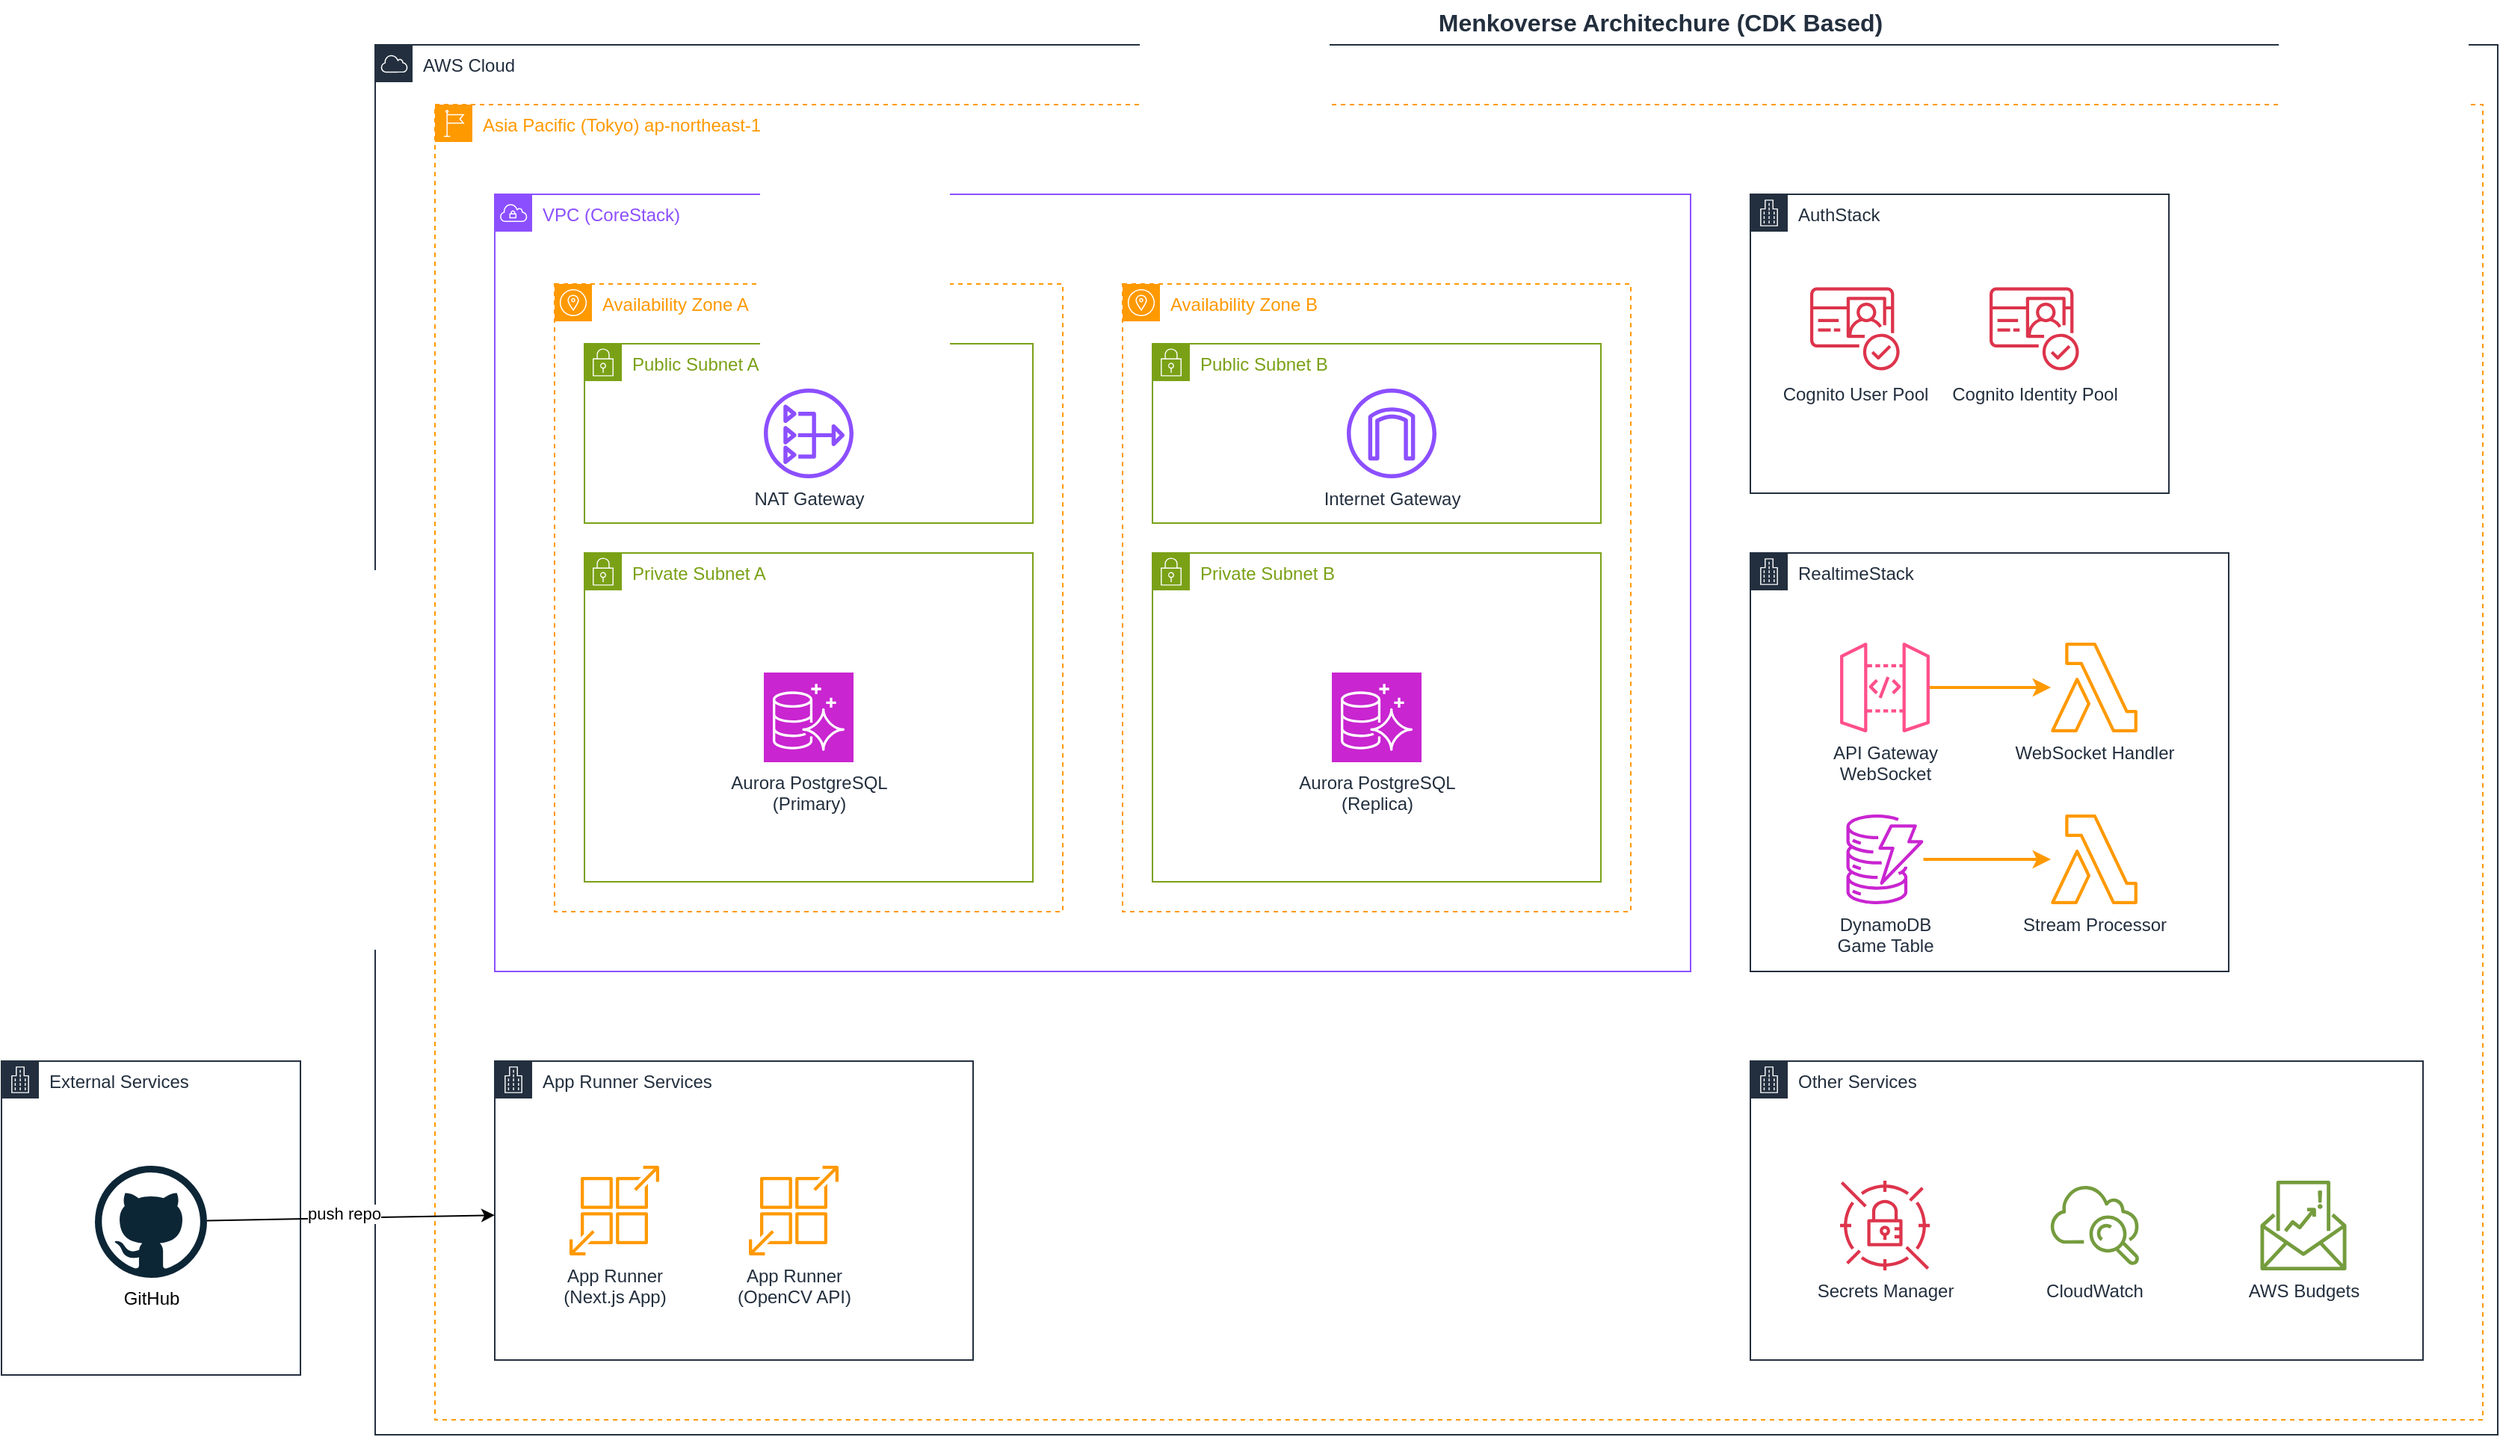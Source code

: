 <mxfile>
    <diagram id="aws-architecture" name="Menkoverse AWS Architecture">
        <mxGraphModel dx="3167" dy="849" grid="1" gridSize="10" guides="1" tooltips="1" connect="1" arrows="1" fold="1" page="1" pageScale="1" pageWidth="1654" pageHeight="1169" math="0" shadow="0">
            <root>
                <mxCell id="0"/>
                <mxCell id="1" parent="0"/>
                <mxCell id="aws-cloud" value="AWS Cloud" style="sketch=0;outlineConnect=0;gradientColor=none;html=1;whiteSpace=wrap;fontSize=12;fontStyle=0;container=1;pointerEvents=0;collapsible=0;recursiveResize=0;shape=mxgraph.aws4.group;grIcon=mxgraph.aws4.group_aws_cloud;strokeColor=#232F3E;fillColor=none;verticalAlign=top;align=left;spacingLeft=30;fontColor=#232F3E;dashed=0;" parent="1" vertex="1">
                    <mxGeometry x="40" y="40" width="1420" height="930" as="geometry"/>
                </mxCell>
                <mxCell id="region-tokyo" value="Asia Pacific (Tokyo) ap-northeast-1" style="sketch=0;outlineConnect=0;gradientColor=none;html=1;whiteSpace=wrap;fontSize=12;fontStyle=0;container=1;pointerEvents=0;collapsible=0;recursiveResize=0;shape=mxgraph.aws4.group;grIcon=mxgraph.aws4.group_region;strokeColor=#FF9900;fillColor=none;verticalAlign=top;align=left;spacingLeft=30;fontColor=#FF9900;dashed=1;" parent="aws-cloud" vertex="1">
                    <mxGeometry x="40" y="40" width="1370" height="880" as="geometry"/>
                </mxCell>
                <mxCell id="vpc" value="VPC (CoreStack)" style="sketch=0;outlineConnect=0;gradientColor=none;html=1;whiteSpace=wrap;fontSize=12;fontStyle=0;container=1;pointerEvents=0;collapsible=0;recursiveResize=0;shape=mxgraph.aws4.group;grIcon=mxgraph.aws4.group_vpc;strokeColor=#8C4FFF;fillColor=none;verticalAlign=top;align=left;spacingLeft=30;fontColor=#8C4FFF;dashed=0;" parent="region-tokyo" vertex="1">
                    <mxGeometry x="40" y="60" width="800" height="520" as="geometry"/>
                </mxCell>
                <mxCell id="az-a" value="Availability Zone A" style="sketch=0;outlineConnect=0;gradientColor=none;html=1;whiteSpace=wrap;fontSize=12;fontStyle=0;container=1;pointerEvents=0;collapsible=0;recursiveResize=0;shape=mxgraph.aws4.group;grIcon=mxgraph.aws4.group_availability_zone;strokeColor=#FF9900;fillColor=none;verticalAlign=top;align=left;spacingLeft=30;fontColor=#FF9900;dashed=1;" parent="vpc" vertex="1">
                    <mxGeometry x="40" y="60" width="340" height="420" as="geometry"/>
                </mxCell>
                <mxCell id="public-subnet-a" value="Public Subnet A" style="sketch=0;outlineConnect=0;gradientColor=none;html=1;whiteSpace=wrap;fontSize=12;fontStyle=0;container=1;pointerEvents=0;collapsible=0;recursiveResize=0;shape=mxgraph.aws4.group;grIcon=mxgraph.aws4.group_security_group;strokeColor=#7AA116;fillColor=none;verticalAlign=top;align=left;spacingLeft=30;fontColor=#7AA116;dashed=0;" parent="az-a" vertex="1">
                    <mxGeometry x="20" y="40" width="300" height="120" as="geometry"/>
                </mxCell>
                <mxCell id="nat-gateway" value="NAT Gateway" style="sketch=0;outlineConnect=0;fontColor=#232F3E;gradientColor=none;strokeColor=#232F3E;fillColor=#8C4FFF;html=1;verticalAlign=top;align=center;verticalLabelPosition=bottom;labelPosition=center;shape=mxgraph.aws4.nat_gateway;" parent="public-subnet-a" vertex="1">
                    <mxGeometry x="120" y="30" width="60" height="60" as="geometry"/>
                </mxCell>
                <mxCell id="private-subnet-a" value="Private Subnet A" style="sketch=0;outlineConnect=0;gradientColor=none;html=1;whiteSpace=wrap;fontSize=12;fontStyle=0;container=1;pointerEvents=0;collapsible=0;recursiveResize=0;shape=mxgraph.aws4.group;grIcon=mxgraph.aws4.group_security_group;strokeColor=#7AA116;fillColor=none;verticalAlign=top;align=left;spacingLeft=30;fontColor=#7AA116;dashed=0;" parent="az-a" vertex="1">
                    <mxGeometry x="20" y="180" width="300" height="220" as="geometry"/>
                </mxCell>
                <mxCell id="3" value="&lt;span style=&quot;color: rgb(35, 47, 62);&quot;&gt;Aurora PostgreSQL&lt;/span&gt;&lt;br&gt;&lt;span style=&quot;color: rgb(35, 47, 62);&quot;&gt;(Primary)&lt;/span&gt;" style="sketch=0;points=[[0,0,0],[0.25,0,0],[0.5,0,0],[0.75,0,0],[1,0,0],[0,1,0],[0.25,1,0],[0.5,1,0],[0.75,1,0],[1,1,0],[0,0.25,0],[0,0.5,0],[0,0.75,0],[1,0.25,0],[1,0.5,0],[1,0.75,0]];outlineConnect=0;fontColor=#232F3E;fillColor=#C925D1;strokeColor=#ffffff;dashed=0;verticalLabelPosition=bottom;verticalAlign=top;align=center;html=1;fontSize=12;fontStyle=0;aspect=fixed;shape=mxgraph.aws4.resourceIcon;resIcon=mxgraph.aws4.aurora;" vertex="1" parent="private-subnet-a">
                    <mxGeometry x="120" y="80" width="60" height="60" as="geometry"/>
                </mxCell>
                <mxCell id="az-b" value="Availability Zone B" style="sketch=0;outlineConnect=0;gradientColor=none;html=1;whiteSpace=wrap;fontSize=12;fontStyle=0;container=1;pointerEvents=0;collapsible=0;recursiveResize=0;shape=mxgraph.aws4.group;grIcon=mxgraph.aws4.group_availability_zone;strokeColor=#FF9900;fillColor=none;verticalAlign=top;align=left;spacingLeft=30;fontColor=#FF9900;dashed=1;" parent="vpc" vertex="1">
                    <mxGeometry x="420" y="60" width="340" height="420" as="geometry"/>
                </mxCell>
                <mxCell id="public-subnet-b" value="Public Subnet B" style="sketch=0;outlineConnect=0;gradientColor=none;html=1;whiteSpace=wrap;fontSize=12;fontStyle=0;container=1;pointerEvents=0;collapsible=0;recursiveResize=0;shape=mxgraph.aws4.group;grIcon=mxgraph.aws4.group_security_group;strokeColor=#7AA116;fillColor=none;verticalAlign=top;align=left;spacingLeft=30;fontColor=#7AA116;dashed=0;" parent="az-b" vertex="1">
                    <mxGeometry x="20" y="40" width="300" height="120" as="geometry"/>
                </mxCell>
                <mxCell id="igw" value="Internet Gateway" style="sketch=0;outlineConnect=0;fontColor=#232F3E;gradientColor=none;strokeColor=#232F3E;fillColor=#8C4FFF;html=1;verticalAlign=top;align=center;verticalLabelPosition=bottom;labelPosition=center;shape=mxgraph.aws4.internet_gateway;" parent="public-subnet-b" vertex="1">
                    <mxGeometry x="130" y="30" width="60" height="60" as="geometry"/>
                </mxCell>
                <mxCell id="private-subnet-b" value="Private Subnet B" style="sketch=0;outlineConnect=0;gradientColor=none;html=1;whiteSpace=wrap;fontSize=12;fontStyle=0;container=1;pointerEvents=0;collapsible=0;recursiveResize=0;shape=mxgraph.aws4.group;grIcon=mxgraph.aws4.group_security_group;strokeColor=#7AA116;fillColor=none;verticalAlign=top;align=left;spacingLeft=30;fontColor=#7AA116;dashed=0;" parent="az-b" vertex="1">
                    <mxGeometry x="20" y="180" width="300" height="220" as="geometry"/>
                </mxCell>
                <mxCell id="4" value="&lt;span style=&quot;color: rgb(35, 47, 62);&quot;&gt;Aurora PostgreSQL&lt;/span&gt;&lt;br&gt;&lt;span style=&quot;color: rgb(35, 47, 62);&quot;&gt;(Replica)&lt;/span&gt;" style="sketch=0;points=[[0,0,0],[0.25,0,0],[0.5,0,0],[0.75,0,0],[1,0,0],[0,1,0],[0.25,1,0],[0.5,1,0],[0.75,1,0],[1,1,0],[0,0.25,0],[0,0.5,0],[0,0.75,0],[1,0.25,0],[1,0.5,0],[1,0.75,0]];outlineConnect=0;fontColor=#232F3E;fillColor=#C925D1;strokeColor=#ffffff;dashed=0;verticalLabelPosition=bottom;verticalAlign=top;align=center;html=1;fontSize=12;fontStyle=0;aspect=fixed;shape=mxgraph.aws4.resourceIcon;resIcon=mxgraph.aws4.aurora;" vertex="1" parent="private-subnet-b">
                    <mxGeometry x="120" y="80" width="60" height="60" as="geometry"/>
                </mxCell>
                <mxCell id="cognito-group" value="AuthStack" style="sketch=0;outlineConnect=0;gradientColor=none;html=1;whiteSpace=wrap;fontSize=12;fontStyle=0;container=1;pointerEvents=0;collapsible=0;recursiveResize=0;shape=mxgraph.aws4.group;grIcon=mxgraph.aws4.group_corporate_data_center;strokeColor=#232F3E;fillColor=none;verticalAlign=top;align=left;spacingLeft=30;fontColor=#232F3E;dashed=0;" parent="region-tokyo" vertex="1">
                    <mxGeometry x="880" y="60" width="280" height="200" as="geometry"/>
                </mxCell>
                <mxCell id="cognito-user-pool" value="Cognito User Pool" style="sketch=0;outlineConnect=0;fontColor=#232F3E;gradientColor=none;strokeColor=#232F3E;fillColor=#DD344C;html=1;verticalAlign=top;align=center;verticalLabelPosition=bottom;labelPosition=center;shape=mxgraph.aws4.cognito;" parent="cognito-group" vertex="1">
                    <mxGeometry x="40" y="60" width="60" height="60" as="geometry"/>
                </mxCell>
                <mxCell id="cognito-identity-pool" value="Cognito Identity Pool" style="sketch=0;outlineConnect=0;fontColor=#232F3E;gradientColor=none;strokeColor=#232F3E;fillColor=#DD344C;html=1;verticalAlign=top;align=center;verticalLabelPosition=bottom;labelPosition=center;shape=mxgraph.aws4.cognito;" parent="cognito-group" vertex="1">
                    <mxGeometry x="160" y="60" width="60" height="60" as="geometry"/>
                </mxCell>
                <mxCell id="realtime-group" value="RealtimeStack" style="sketch=0;outlineConnect=0;gradientColor=none;html=1;whiteSpace=wrap;fontSize=12;fontStyle=0;container=1;pointerEvents=0;collapsible=0;recursiveResize=0;shape=mxgraph.aws4.group;grIcon=mxgraph.aws4.group_corporate_data_center;strokeColor=#232F3E;fillColor=none;verticalAlign=top;align=left;spacingLeft=30;fontColor=#232F3E;dashed=0;" parent="region-tokyo" vertex="1">
                    <mxGeometry x="880" y="300" width="320" height="280" as="geometry"/>
                </mxCell>
                <mxCell id="api-gateway-websocket" value="API Gateway&#xa;WebSocket" style="sketch=0;outlineConnect=0;fontColor=#232F3E;gradientColor=none;strokeColor=#232F3E;fillColor=#FF4F8B;html=1;verticalAlign=top;align=center;verticalLabelPosition=bottom;labelPosition=center;shape=mxgraph.aws4.api_gateway;" parent="realtime-group" vertex="1">
                    <mxGeometry x="60" y="60" width="60" height="60" as="geometry"/>
                </mxCell>
                <mxCell id="websocket-handler" value="WebSocket Handler" style="sketch=0;outlineConnect=0;fontColor=#232F3E;gradientColor=none;strokeColor=#232F3E;fillColor=#FF9900;html=1;verticalAlign=top;align=center;verticalLabelPosition=bottom;labelPosition=center;shape=mxgraph.aws4.lambda;" parent="realtime-group" vertex="1">
                    <mxGeometry x="200" y="60" width="60" height="60" as="geometry"/>
                </mxCell>
                <mxCell id="dynamodb-table" value="DynamoDB&#xa;Game Table" style="sketch=0;outlineConnect=0;fontColor=#232F3E;gradientColor=none;strokeColor=#232F3E;fillColor=#C925D1;html=1;verticalAlign=top;align=center;verticalLabelPosition=bottom;labelPosition=center;shape=mxgraph.aws4.dynamodb;" parent="realtime-group" vertex="1">
                    <mxGeometry x="60" y="175" width="60" height="60" as="geometry"/>
                </mxCell>
                <mxCell id="stream-processor" value="Stream Processor" style="sketch=0;outlineConnect=0;fontColor=#232F3E;gradientColor=none;strokeColor=#232F3E;fillColor=#FF9900;html=1;verticalAlign=top;align=center;verticalLabelPosition=bottom;labelPosition=center;shape=mxgraph.aws4.lambda;" parent="realtime-group" vertex="1">
                    <mxGeometry x="200" y="175" width="60" height="60" as="geometry"/>
                </mxCell>
                <mxCell id="stream-to-lambda" value="" style="endArrow=classic;html=1;strokeColor=#FF9900;strokeWidth=2;" parent="realtime-group" edge="1" target="stream-processor" source="dynamodb-table">
                    <mxGeometry width="50" height="50" relative="1" as="geometry">
                        <mxPoint x="220" y="209.17" as="sourcePoint"/>
                        <mxPoint x="370" y="209.17" as="targetPoint"/>
                    </mxGeometry>
                </mxCell>
                <mxCell id="2" value="" style="endArrow=classic;html=1;strokeColor=#FF9900;strokeWidth=2;" edge="1" parent="realtime-group" source="api-gateway-websocket" target="websocket-handler">
                    <mxGeometry width="50" height="50" relative="1" as="geometry">
                        <mxPoint x="110" y="100" as="sourcePoint"/>
                        <mxPoint x="235" y="100" as="targetPoint"/>
                    </mxGeometry>
                </mxCell>
                <mxCell id="app-runner-group" value="App Runner Services" style="sketch=0;outlineConnect=0;gradientColor=none;html=1;whiteSpace=wrap;fontSize=12;fontStyle=0;container=1;pointerEvents=0;collapsible=0;recursiveResize=0;shape=mxgraph.aws4.group;grIcon=mxgraph.aws4.group_corporate_data_center;strokeColor=#232F3E;fillColor=none;verticalAlign=top;align=left;spacingLeft=30;fontColor=#232F3E;dashed=0;" parent="region-tokyo" vertex="1">
                    <mxGeometry x="40" y="640" width="320" height="200" as="geometry"/>
                </mxCell>
                <mxCell id="app-runner-main" value="App Runner&#xa;(Next.js App)" style="sketch=0;outlineConnect=0;fontColor=#232F3E;gradientColor=none;strokeColor=#232F3E;fillColor=#FF9900;html=1;verticalAlign=top;align=center;verticalLabelPosition=bottom;labelPosition=center;shape=mxgraph.aws4.app_runner;" parent="app-runner-group" vertex="1">
                    <mxGeometry x="50" y="70" width="60" height="60" as="geometry"/>
                </mxCell>
                <mxCell id="app-runner-opencv" value="App Runner&#xa;(OpenCV API)" style="sketch=0;outlineConnect=0;fontColor=#232F3E;gradientColor=none;strokeColor=#232F3E;fillColor=#FF9900;html=1;verticalAlign=top;align=center;verticalLabelPosition=bottom;labelPosition=center;shape=mxgraph.aws4.app_runner;" parent="app-runner-group" vertex="1">
                    <mxGeometry x="170" y="70" width="60" height="60" as="geometry"/>
                </mxCell>
                <mxCell id="other-services" value="Other Services" style="sketch=0;outlineConnect=0;gradientColor=none;html=1;whiteSpace=wrap;fontSize=12;fontStyle=0;container=1;pointerEvents=0;collapsible=0;recursiveResize=0;shape=mxgraph.aws4.group;grIcon=mxgraph.aws4.group_corporate_data_center;strokeColor=#232F3E;fillColor=none;verticalAlign=top;align=left;spacingLeft=30;fontColor=#232F3E;dashed=0;" parent="region-tokyo" vertex="1">
                    <mxGeometry x="880" y="640" width="450" height="200" as="geometry"/>
                </mxCell>
                <mxCell id="secrets-manager" value="Secrets Manager" style="sketch=0;outlineConnect=0;fontColor=#232F3E;gradientColor=none;strokeColor=#232F3E;fillColor=#DD344C;html=1;verticalAlign=top;align=center;verticalLabelPosition=bottom;labelPosition=center;shape=mxgraph.aws4.secrets_manager;" parent="other-services" vertex="1">
                    <mxGeometry x="60" y="80" width="60" height="60" as="geometry"/>
                </mxCell>
                <mxCell id="cloudwatch" value="CloudWatch" style="sketch=0;outlineConnect=0;fontColor=#232F3E;gradientColor=none;strokeColor=#232F3E;fillColor=#759C3E;html=1;verticalAlign=top;align=center;verticalLabelPosition=bottom;labelPosition=center;shape=mxgraph.aws4.cloudwatch;" parent="other-services" vertex="1">
                    <mxGeometry x="200" y="80" width="60" height="60" as="geometry"/>
                </mxCell>
                <mxCell id="budgets" value="AWS Budgets" style="sketch=0;outlineConnect=0;fontColor=#232F3E;gradientColor=none;strokeColor=#232F3E;fillColor=#759C3E;html=1;verticalAlign=top;align=center;verticalLabelPosition=bottom;labelPosition=center;shape=mxgraph.aws4.budgets;" parent="other-services" vertex="1">
                    <mxGeometry x="340" y="80" width="60" height="60" as="geometry"/>
                </mxCell>
                <mxCell id="external-services" value="External Services" style="sketch=0;outlineConnect=0;gradientColor=none;html=1;whiteSpace=wrap;fontSize=12;fontStyle=0;container=1;pointerEvents=0;collapsible=0;recursiveResize=0;shape=mxgraph.aws4.group;grIcon=mxgraph.aws4.group_corporate_data_center;strokeColor=#232F3E;fillColor=none;verticalAlign=top;align=left;spacingLeft=30;fontColor=#232F3E;dashed=0;" parent="1" vertex="1">
                    <mxGeometry x="-210" y="720" width="200" height="210" as="geometry"/>
                </mxCell>
                <mxCell id="7" value="GitHub" style="dashed=0;outlineConnect=0;html=1;align=center;labelPosition=center;verticalLabelPosition=bottom;verticalAlign=top;shape=mxgraph.weblogos.github" vertex="1" parent="external-services">
                    <mxGeometry x="62.5" y="70" width="75" height="75" as="geometry"/>
                </mxCell>
                <mxCell id="title" value="Menkoverse Architechure (CDK Based)" style="text;html=1;strokeColor=none;fillColor=none;align=center;verticalAlign=middle;whiteSpace=wrap;rounded=0;fontSize=16;fontStyle=1;fontColor=#232F3E;" parent="1" vertex="1">
                    <mxGeometry x="700" y="10" width="400" height="30" as="geometry"/>
                </mxCell>
                <mxCell id="8" style="edgeStyle=none;html=1;" edge="1" parent="1" source="7" target="app-runner-group">
                    <mxGeometry relative="1" as="geometry"/>
                </mxCell>
                <mxCell id="9" value="push repo" style="edgeLabel;html=1;align=center;verticalAlign=middle;resizable=0;points=[];" vertex="1" connectable="0" parent="8">
                    <mxGeometry x="-0.057" y="3" relative="1" as="geometry">
                        <mxPoint as="offset"/>
                    </mxGeometry>
                </mxCell>
            </root>
        </mxGraphModel>
    </diagram>
</mxfile>